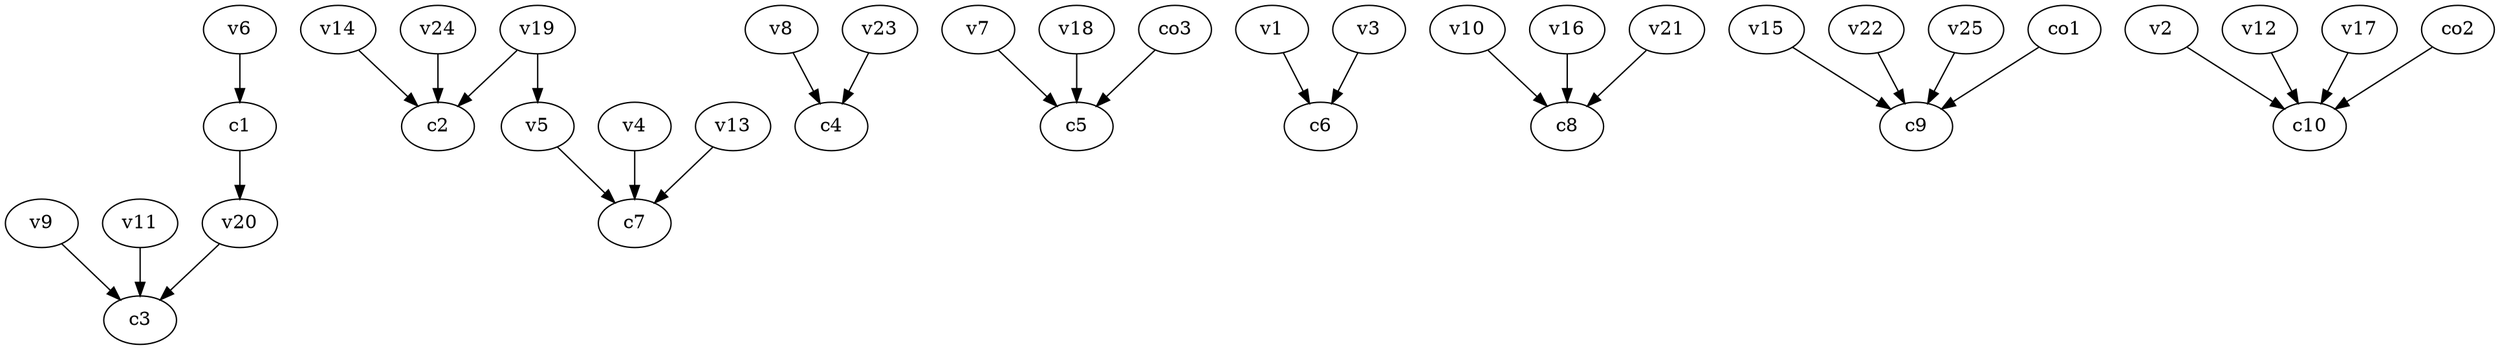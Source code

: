 strict digraph  {
c1;
c2;
c3;
c4;
c5;
c6;
c7;
c8;
c9;
c10;
v1;
v2;
v3;
v4;
v5;
v6;
v7;
v8;
v9;
v10;
v11;
v12;
v13;
v14;
v15;
v16;
v17;
v18;
v19;
v20;
v21;
v22;
v23;
v24;
v25;
co1;
co2;
co3;
c1 -> v20  [weight=1];
v1 -> c6  [weight=1];
v2 -> c10  [weight=1];
v3 -> c6  [weight=1];
v4 -> c7  [weight=1];
v5 -> c7  [weight=1];
v6 -> c1  [weight=1];
v7 -> c5  [weight=1];
v8 -> c4  [weight=1];
v9 -> c3  [weight=1];
v10 -> c8  [weight=1];
v11 -> c3  [weight=1];
v12 -> c10  [weight=1];
v13 -> c7  [weight=1];
v14 -> c2  [weight=1];
v15 -> c9  [weight=1];
v16 -> c8  [weight=1];
v17 -> c10  [weight=1];
v18 -> c5  [weight=1];
v19 -> c2  [weight=1];
v19 -> v5  [weight=1];
v20 -> c3  [weight=1];
v21 -> c8  [weight=1];
v22 -> c9  [weight=1];
v23 -> c4  [weight=1];
v24 -> c2  [weight=1];
v25 -> c9  [weight=1];
co1 -> c9  [weight=1];
co2 -> c10  [weight=1];
co3 -> c5  [weight=1];
}
